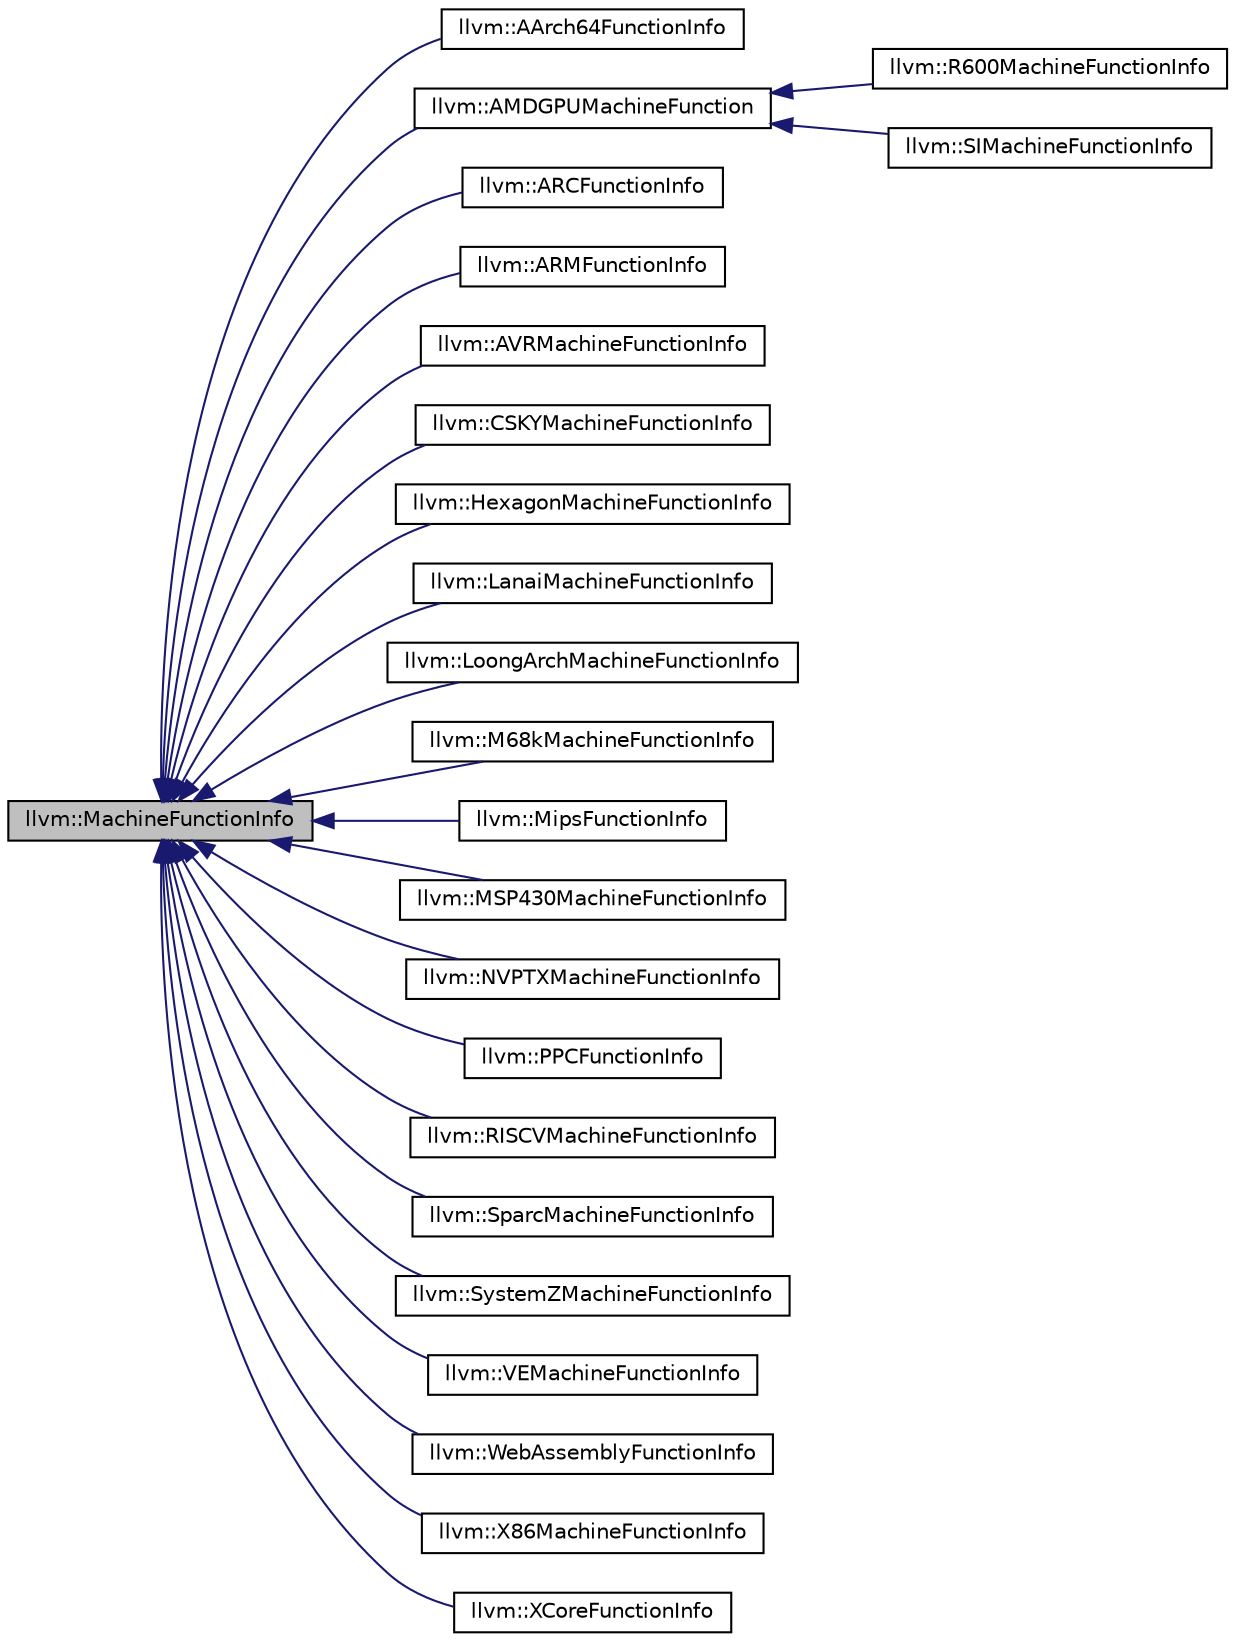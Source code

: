 digraph "llvm::MachineFunctionInfo"
{
 // LATEX_PDF_SIZE
  bgcolor="transparent";
  edge [fontname="Helvetica",fontsize="10",labelfontname="Helvetica",labelfontsize="10"];
  node [fontname="Helvetica",fontsize="10",shape=record];
  rankdir="LR";
  Node1 [label="llvm::MachineFunctionInfo",height=0.2,width=0.4,color="black", fillcolor="grey75", style="filled", fontcolor="black",tooltip="MachineFunctionInfo - This class can be derived from and used by targets to hold private target-speci..."];
  Node1 -> Node2 [dir="back",color="midnightblue",fontsize="10",style="solid",fontname="Helvetica"];
  Node2 [label="llvm::AArch64FunctionInfo",height=0.2,width=0.4,color="black",URL="$classllvm_1_1AArch64FunctionInfo.html",tooltip="AArch64FunctionInfo - This class is derived from MachineFunctionInfo and contains private AArch64-spe..."];
  Node1 -> Node3 [dir="back",color="midnightblue",fontsize="10",style="solid",fontname="Helvetica"];
  Node3 [label="llvm::AMDGPUMachineFunction",height=0.2,width=0.4,color="black",URL="$classllvm_1_1AMDGPUMachineFunction.html",tooltip=" "];
  Node3 -> Node4 [dir="back",color="midnightblue",fontsize="10",style="solid",fontname="Helvetica"];
  Node4 [label="llvm::R600MachineFunctionInfo",height=0.2,width=0.4,color="black",URL="$classllvm_1_1R600MachineFunctionInfo.html",tooltip=" "];
  Node3 -> Node5 [dir="back",color="midnightblue",fontsize="10",style="solid",fontname="Helvetica"];
  Node5 [label="llvm::SIMachineFunctionInfo",height=0.2,width=0.4,color="black",URL="$classllvm_1_1SIMachineFunctionInfo.html",tooltip="This class keeps track of the SPI_SP_INPUT_ADDR config register, which tells the hardware which inter..."];
  Node1 -> Node6 [dir="back",color="midnightblue",fontsize="10",style="solid",fontname="Helvetica"];
  Node6 [label="llvm::ARCFunctionInfo",height=0.2,width=0.4,color="black",URL="$classllvm_1_1ARCFunctionInfo.html",tooltip="ARCFunctionInfo - This class is derived from MachineFunction private ARC target-specific information ..."];
  Node1 -> Node7 [dir="back",color="midnightblue",fontsize="10",style="solid",fontname="Helvetica"];
  Node7 [label="llvm::ARMFunctionInfo",height=0.2,width=0.4,color="black",URL="$classllvm_1_1ARMFunctionInfo.html",tooltip="ARMFunctionInfo - This class is derived from MachineFunctionInfo and contains private ARM-specific in..."];
  Node1 -> Node8 [dir="back",color="midnightblue",fontsize="10",style="solid",fontname="Helvetica"];
  Node8 [label="llvm::AVRMachineFunctionInfo",height=0.2,width=0.4,color="black",URL="$classllvm_1_1AVRMachineFunctionInfo.html",tooltip="Contains AVR-specific information for each MachineFunction."];
  Node1 -> Node9 [dir="back",color="midnightblue",fontsize="10",style="solid",fontname="Helvetica"];
  Node9 [label="llvm::CSKYMachineFunctionInfo",height=0.2,width=0.4,color="black",URL="$classllvm_1_1CSKYMachineFunctionInfo.html",tooltip=" "];
  Node1 -> Node10 [dir="back",color="midnightblue",fontsize="10",style="solid",fontname="Helvetica"];
  Node10 [label="llvm::HexagonMachineFunctionInfo",height=0.2,width=0.4,color="black",URL="$classllvm_1_1HexagonMachineFunctionInfo.html",tooltip="Hexagon target-specific information for each MachineFunction."];
  Node1 -> Node11 [dir="back",color="midnightblue",fontsize="10",style="solid",fontname="Helvetica"];
  Node11 [label="llvm::LanaiMachineFunctionInfo",height=0.2,width=0.4,color="black",URL="$classllvm_1_1LanaiMachineFunctionInfo.html",tooltip=" "];
  Node1 -> Node12 [dir="back",color="midnightblue",fontsize="10",style="solid",fontname="Helvetica"];
  Node12 [label="llvm::LoongArchMachineFunctionInfo",height=0.2,width=0.4,color="black",URL="$classllvm_1_1LoongArchMachineFunctionInfo.html",tooltip="LoongArchMachineFunctionInfo - This class is derived from MachineFunctionInfo and contains private Lo..."];
  Node1 -> Node13 [dir="back",color="midnightblue",fontsize="10",style="solid",fontname="Helvetica"];
  Node13 [label="llvm::M68kMachineFunctionInfo",height=0.2,width=0.4,color="black",URL="$classllvm_1_1M68kMachineFunctionInfo.html",tooltip=" "];
  Node1 -> Node14 [dir="back",color="midnightblue",fontsize="10",style="solid",fontname="Helvetica"];
  Node14 [label="llvm::MipsFunctionInfo",height=0.2,width=0.4,color="black",URL="$classllvm_1_1MipsFunctionInfo.html",tooltip="MipsFunctionInfo - This class is derived from MachineFunction private Mips target-specific informatio..."];
  Node1 -> Node15 [dir="back",color="midnightblue",fontsize="10",style="solid",fontname="Helvetica"];
  Node15 [label="llvm::MSP430MachineFunctionInfo",height=0.2,width=0.4,color="black",URL="$classllvm_1_1MSP430MachineFunctionInfo.html",tooltip="MSP430MachineFunctionInfo - This class is derived from MachineFunction and contains private MSP430 ta..."];
  Node1 -> Node16 [dir="back",color="midnightblue",fontsize="10",style="solid",fontname="Helvetica"];
  Node16 [label="llvm::NVPTXMachineFunctionInfo",height=0.2,width=0.4,color="black",URL="$classllvm_1_1NVPTXMachineFunctionInfo.html",tooltip=" "];
  Node1 -> Node17 [dir="back",color="midnightblue",fontsize="10",style="solid",fontname="Helvetica"];
  Node17 [label="llvm::PPCFunctionInfo",height=0.2,width=0.4,color="black",URL="$classllvm_1_1PPCFunctionInfo.html",tooltip="PPCFunctionInfo - This class is derived from MachineFunction private PowerPC target-specific informat..."];
  Node1 -> Node18 [dir="back",color="midnightblue",fontsize="10",style="solid",fontname="Helvetica"];
  Node18 [label="llvm::RISCVMachineFunctionInfo",height=0.2,width=0.4,color="black",URL="$classllvm_1_1RISCVMachineFunctionInfo.html",tooltip="RISCVMachineFunctionInfo - This class is derived from MachineFunctionInfo and contains private RISCV-..."];
  Node1 -> Node19 [dir="back",color="midnightblue",fontsize="10",style="solid",fontname="Helvetica"];
  Node19 [label="llvm::SparcMachineFunctionInfo",height=0.2,width=0.4,color="black",URL="$classllvm_1_1SparcMachineFunctionInfo.html",tooltip=" "];
  Node1 -> Node20 [dir="back",color="midnightblue",fontsize="10",style="solid",fontname="Helvetica"];
  Node20 [label="llvm::SystemZMachineFunctionInfo",height=0.2,width=0.4,color="black",URL="$classllvm_1_1SystemZMachineFunctionInfo.html",tooltip=" "];
  Node1 -> Node21 [dir="back",color="midnightblue",fontsize="10",style="solid",fontname="Helvetica"];
  Node21 [label="llvm::VEMachineFunctionInfo",height=0.2,width=0.4,color="black",URL="$classllvm_1_1VEMachineFunctionInfo.html",tooltip=" "];
  Node1 -> Node22 [dir="back",color="midnightblue",fontsize="10",style="solid",fontname="Helvetica"];
  Node22 [label="llvm::WebAssemblyFunctionInfo",height=0.2,width=0.4,color="black",URL="$classllvm_1_1WebAssemblyFunctionInfo.html",tooltip="This class is derived from MachineFunctionInfo and contains private WebAssembly-specific information ..."];
  Node1 -> Node23 [dir="back",color="midnightblue",fontsize="10",style="solid",fontname="Helvetica"];
  Node23 [label="llvm::X86MachineFunctionInfo",height=0.2,width=0.4,color="black",URL="$classllvm_1_1X86MachineFunctionInfo.html",tooltip="X86MachineFunctionInfo - This class is derived from MachineFunction and contains private X86 target-s..."];
  Node1 -> Node24 [dir="back",color="midnightblue",fontsize="10",style="solid",fontname="Helvetica"];
  Node24 [label="llvm::XCoreFunctionInfo",height=0.2,width=0.4,color="black",URL="$classllvm_1_1XCoreFunctionInfo.html",tooltip="XCoreFunctionInfo - This class is derived from MachineFunction private XCore target-specific informat..."];
}
